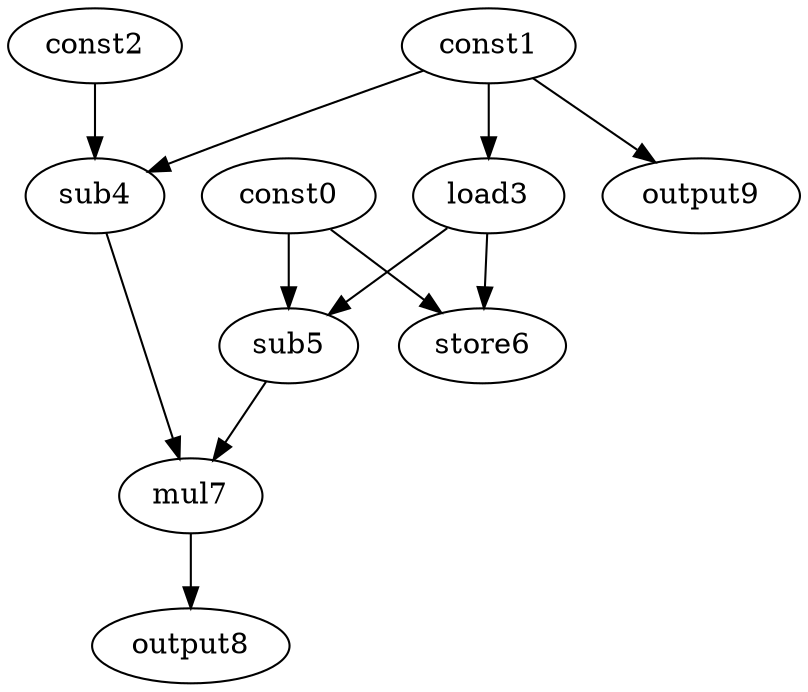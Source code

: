 digraph G { 
const0[opcode=const]; 
const1[opcode=const]; 
const2[opcode=const]; 
load3[opcode=load]; 
sub4[opcode=sub]; 
sub5[opcode=sub]; 
store6[opcode=store]; 
mul7[opcode=mul]; 
output8[opcode=output]; 
output9[opcode=output]; 
const1->load3[operand=0];
const1->sub4[operand=0];
const2->sub4[operand=1];
const1->output9[operand=0];
const0->sub5[operand=0];
load3->sub5[operand=1];
const0->store6[operand=0];
load3->store6[operand=1];
sub4->mul7[operand=0];
sub5->mul7[operand=1];
mul7->output8[operand=0];
}
